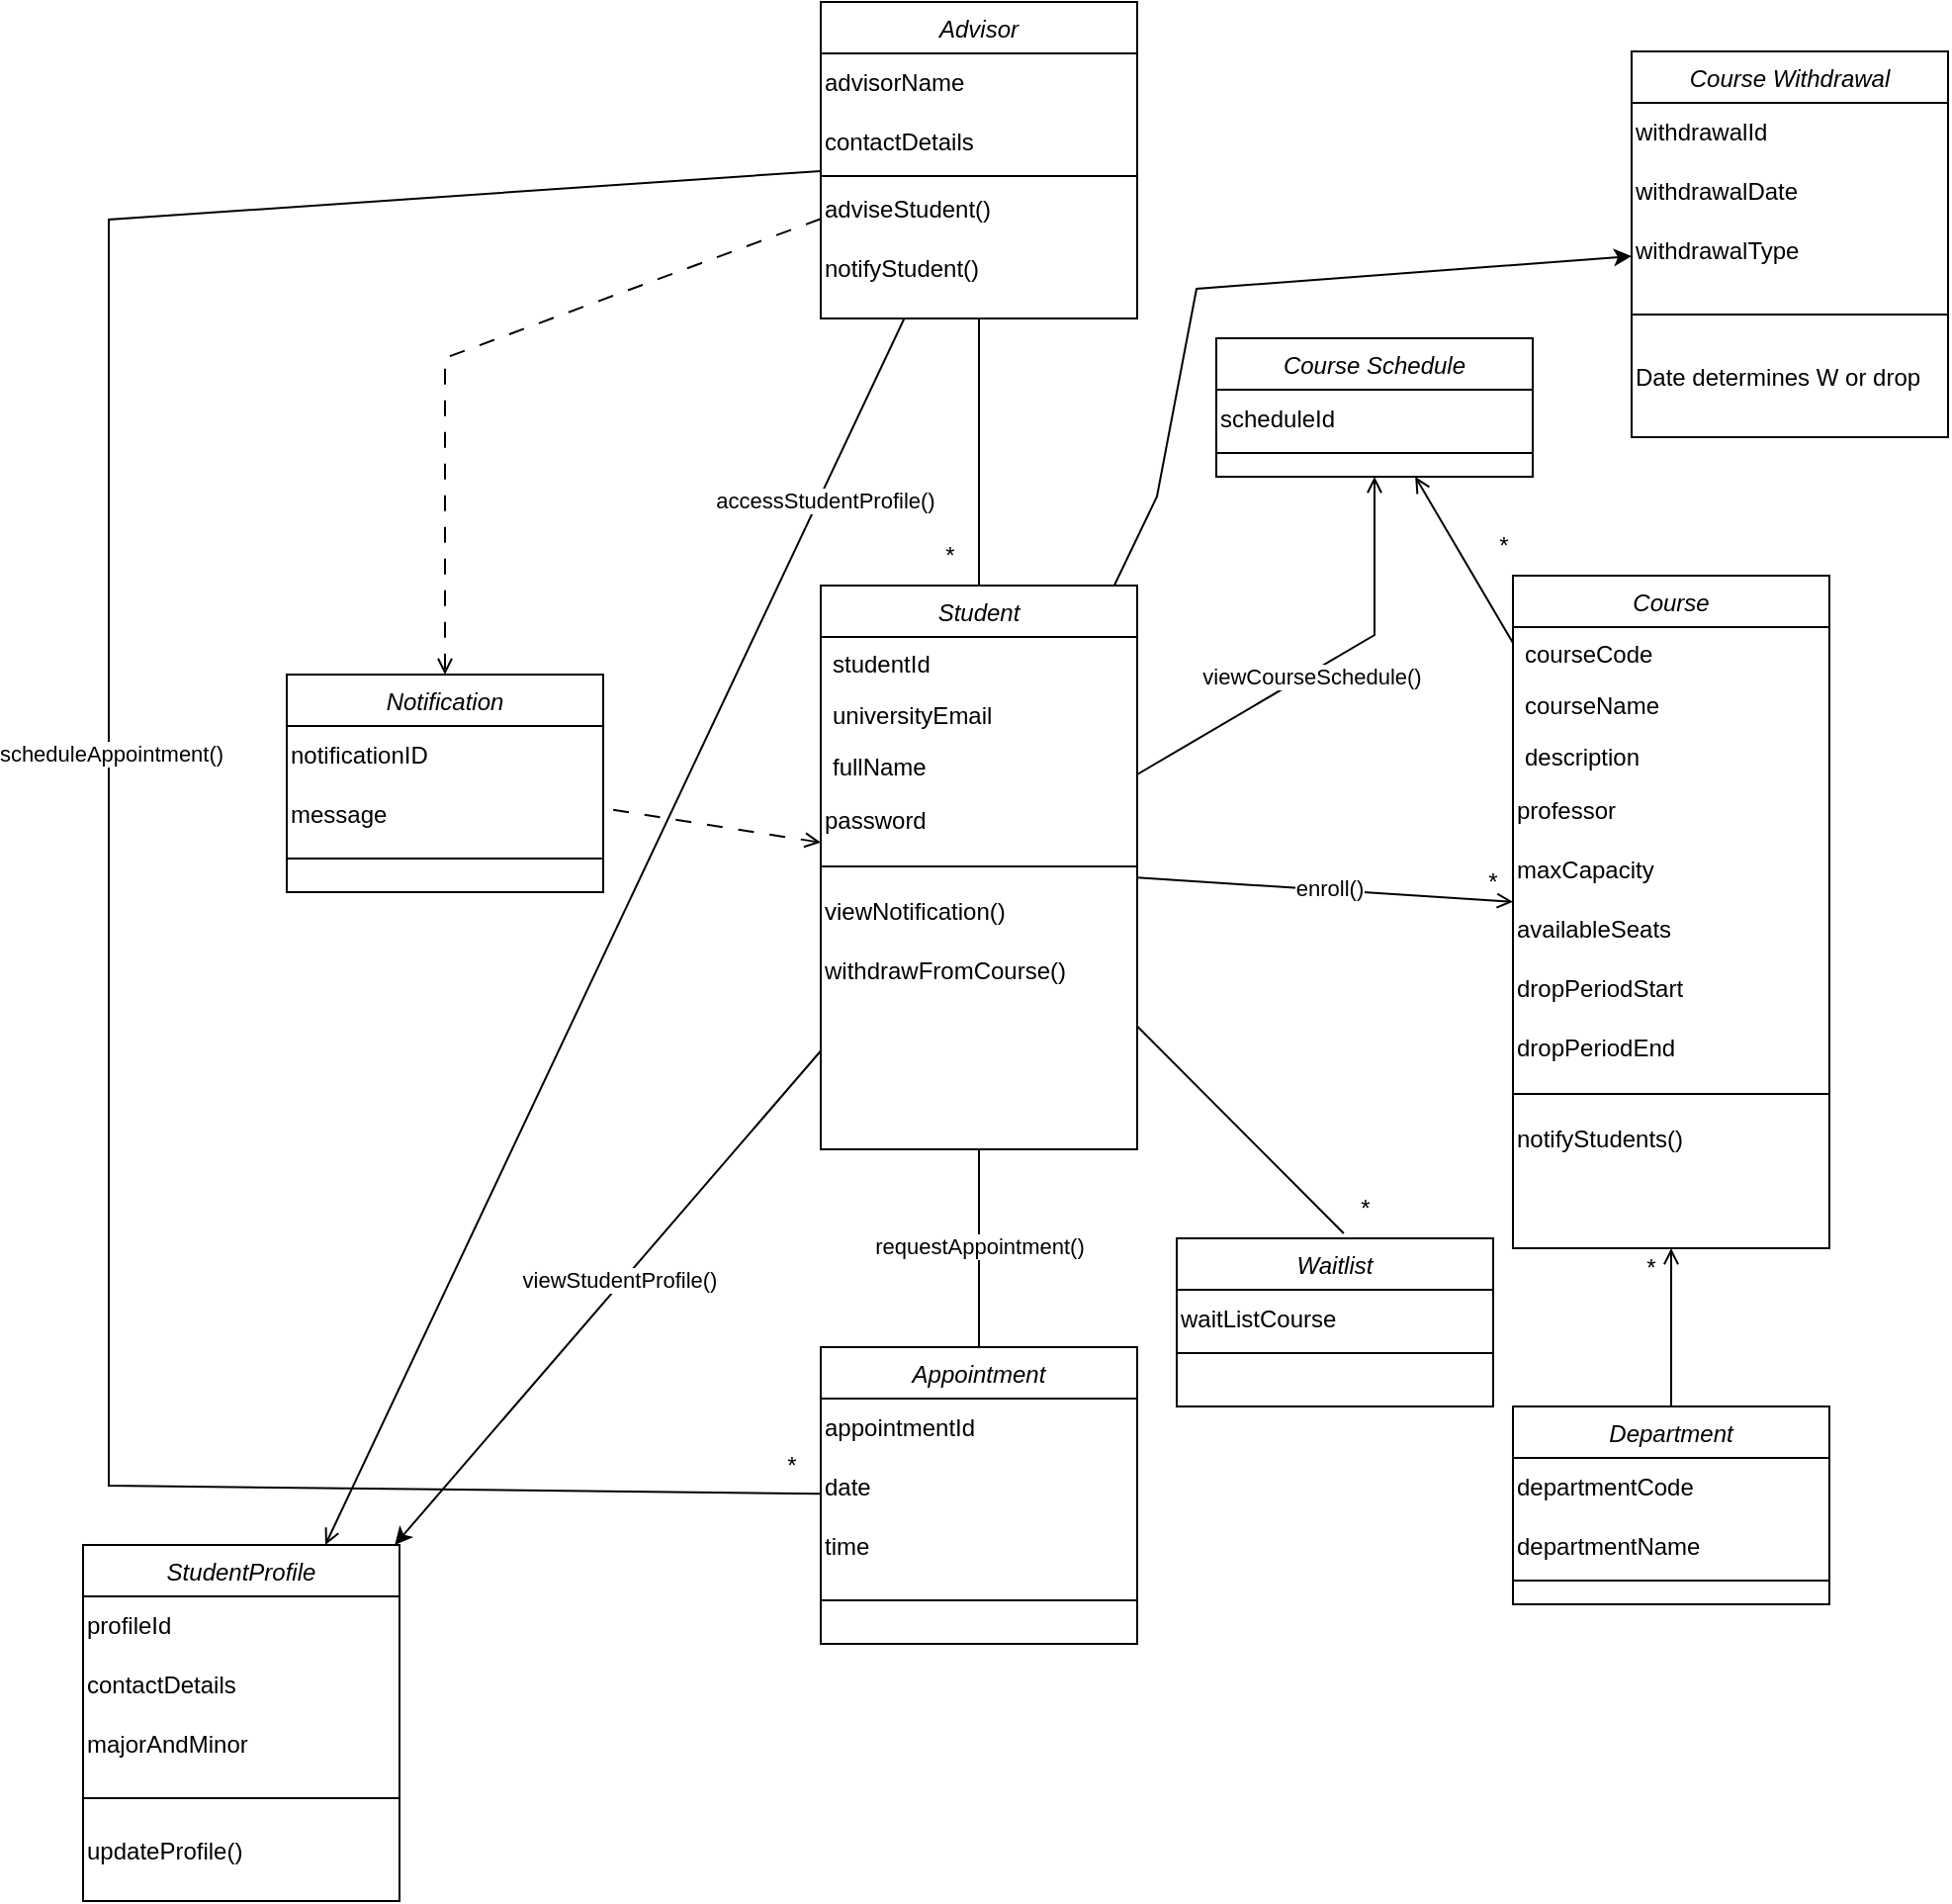 <mxfile version="22.0.3" type="github">
  <diagram id="C5RBs43oDa-KdzZeNtuy" name="Page-1">
    <mxGraphModel dx="2267" dy="2130" grid="1" gridSize="10" guides="1" tooltips="1" connect="1" arrows="1" fold="1" page="1" pageScale="1" pageWidth="827" pageHeight="1169" math="0" shadow="0">
      <root>
        <mxCell id="WIyWlLk6GJQsqaUBKTNV-0" />
        <mxCell id="WIyWlLk6GJQsqaUBKTNV-1" parent="WIyWlLk6GJQsqaUBKTNV-0" />
        <mxCell id="zkfFHV4jXpPFQw0GAbJ--0" value="Student" style="swimlane;fontStyle=2;align=center;verticalAlign=top;childLayout=stackLayout;horizontal=1;startSize=26;horizontalStack=0;resizeParent=1;resizeLast=0;collapsible=1;marginBottom=0;rounded=0;shadow=0;strokeWidth=1;" parent="WIyWlLk6GJQsqaUBKTNV-1" vertex="1">
          <mxGeometry x="-120" y="125" width="160" height="285" as="geometry">
            <mxRectangle x="230" y="140" width="160" height="26" as="alternateBounds" />
          </mxGeometry>
        </mxCell>
        <mxCell id="zkfFHV4jXpPFQw0GAbJ--1" value="studentId" style="text;align=left;verticalAlign=top;spacingLeft=4;spacingRight=4;overflow=hidden;rotatable=0;points=[[0,0.5],[1,0.5]];portConstraint=eastwest;" parent="zkfFHV4jXpPFQw0GAbJ--0" vertex="1">
          <mxGeometry y="26" width="160" height="26" as="geometry" />
        </mxCell>
        <mxCell id="zkfFHV4jXpPFQw0GAbJ--2" value="universityEmail" style="text;align=left;verticalAlign=top;spacingLeft=4;spacingRight=4;overflow=hidden;rotatable=0;points=[[0,0.5],[1,0.5]];portConstraint=eastwest;rounded=0;shadow=0;html=0;" parent="zkfFHV4jXpPFQw0GAbJ--0" vertex="1">
          <mxGeometry y="52" width="160" height="26" as="geometry" />
        </mxCell>
        <mxCell id="zkfFHV4jXpPFQw0GAbJ--3" value="fullName" style="text;align=left;verticalAlign=top;spacingLeft=4;spacingRight=4;overflow=hidden;rotatable=0;points=[[0,0.5],[1,0.5]];portConstraint=eastwest;rounded=0;shadow=0;html=0;" parent="zkfFHV4jXpPFQw0GAbJ--0" vertex="1">
          <mxGeometry y="78" width="160" height="26" as="geometry" />
        </mxCell>
        <mxCell id="_iBIzwe4cGZ4-WOvdbni-1" value="password" style="text;html=1;align=left;verticalAlign=middle;resizable=0;points=[];autosize=1;strokeColor=none;fillColor=none;" vertex="1" parent="zkfFHV4jXpPFQw0GAbJ--0">
          <mxGeometry y="104" width="160" height="30" as="geometry" />
        </mxCell>
        <mxCell id="zkfFHV4jXpPFQw0GAbJ--4" value="" style="line;html=1;strokeWidth=1;align=left;verticalAlign=middle;spacingTop=-1;spacingLeft=3;spacingRight=3;rotatable=0;labelPosition=right;points=[];portConstraint=eastwest;" parent="zkfFHV4jXpPFQw0GAbJ--0" vertex="1">
          <mxGeometry y="134" width="160" height="16" as="geometry" />
        </mxCell>
        <mxCell id="_iBIzwe4cGZ4-WOvdbni-8" value="viewNotification()" style="text;html=1;align=left;verticalAlign=middle;resizable=0;points=[];autosize=1;strokeColor=none;fillColor=none;" vertex="1" parent="zkfFHV4jXpPFQw0GAbJ--0">
          <mxGeometry y="150" width="160" height="30" as="geometry" />
        </mxCell>
        <mxCell id="_iBIzwe4cGZ4-WOvdbni-11" value="withdrawFromCourse()" style="text;html=1;align=left;verticalAlign=middle;resizable=0;points=[];autosize=1;strokeColor=none;fillColor=none;" vertex="1" parent="zkfFHV4jXpPFQw0GAbJ--0">
          <mxGeometry y="180" width="160" height="30" as="geometry" />
        </mxCell>
        <mxCell id="_iBIzwe4cGZ4-WOvdbni-12" value="Course" style="swimlane;fontStyle=2;align=center;verticalAlign=top;childLayout=stackLayout;horizontal=1;startSize=26;horizontalStack=0;resizeParent=1;resizeLast=0;collapsible=1;marginBottom=0;rounded=0;shadow=0;strokeWidth=1;" vertex="1" parent="WIyWlLk6GJQsqaUBKTNV-1">
          <mxGeometry x="230" y="120" width="160" height="340" as="geometry">
            <mxRectangle x="230" y="140" width="160" height="26" as="alternateBounds" />
          </mxGeometry>
        </mxCell>
        <mxCell id="_iBIzwe4cGZ4-WOvdbni-13" value="courseCode" style="text;align=left;verticalAlign=top;spacingLeft=4;spacingRight=4;overflow=hidden;rotatable=0;points=[[0,0.5],[1,0.5]];portConstraint=eastwest;" vertex="1" parent="_iBIzwe4cGZ4-WOvdbni-12">
          <mxGeometry y="26" width="160" height="26" as="geometry" />
        </mxCell>
        <mxCell id="_iBIzwe4cGZ4-WOvdbni-14" value="courseName" style="text;align=left;verticalAlign=top;spacingLeft=4;spacingRight=4;overflow=hidden;rotatable=0;points=[[0,0.5],[1,0.5]];portConstraint=eastwest;rounded=0;shadow=0;html=0;" vertex="1" parent="_iBIzwe4cGZ4-WOvdbni-12">
          <mxGeometry y="52" width="160" height="26" as="geometry" />
        </mxCell>
        <mxCell id="_iBIzwe4cGZ4-WOvdbni-15" value="description" style="text;align=left;verticalAlign=top;spacingLeft=4;spacingRight=4;overflow=hidden;rotatable=0;points=[[0,0.5],[1,0.5]];portConstraint=eastwest;rounded=0;shadow=0;html=0;" vertex="1" parent="_iBIzwe4cGZ4-WOvdbni-12">
          <mxGeometry y="78" width="160" height="26" as="geometry" />
        </mxCell>
        <mxCell id="_iBIzwe4cGZ4-WOvdbni-16" value="professor" style="text;html=1;align=left;verticalAlign=middle;resizable=0;points=[];autosize=1;strokeColor=none;fillColor=none;" vertex="1" parent="_iBIzwe4cGZ4-WOvdbni-12">
          <mxGeometry y="104" width="160" height="30" as="geometry" />
        </mxCell>
        <mxCell id="_iBIzwe4cGZ4-WOvdbni-23" value="maxCapacity" style="text;html=1;align=left;verticalAlign=middle;resizable=0;points=[];autosize=1;strokeColor=none;fillColor=none;" vertex="1" parent="_iBIzwe4cGZ4-WOvdbni-12">
          <mxGeometry y="134" width="160" height="30" as="geometry" />
        </mxCell>
        <mxCell id="_iBIzwe4cGZ4-WOvdbni-36" value="availableSeats" style="text;html=1;align=left;verticalAlign=middle;resizable=0;points=[];autosize=1;strokeColor=none;fillColor=none;" vertex="1" parent="_iBIzwe4cGZ4-WOvdbni-12">
          <mxGeometry y="164" width="160" height="30" as="geometry" />
        </mxCell>
        <mxCell id="_iBIzwe4cGZ4-WOvdbni-37" value="dropPeriodStart" style="text;html=1;align=left;verticalAlign=middle;resizable=0;points=[];autosize=1;strokeColor=none;fillColor=none;" vertex="1" parent="_iBIzwe4cGZ4-WOvdbni-12">
          <mxGeometry y="194" width="160" height="30" as="geometry" />
        </mxCell>
        <mxCell id="_iBIzwe4cGZ4-WOvdbni-38" value="dropPeriodEnd" style="text;html=1;align=left;verticalAlign=middle;resizable=0;points=[];autosize=1;strokeColor=none;fillColor=none;" vertex="1" parent="_iBIzwe4cGZ4-WOvdbni-12">
          <mxGeometry y="224" width="160" height="30" as="geometry" />
        </mxCell>
        <mxCell id="_iBIzwe4cGZ4-WOvdbni-17" value="" style="line;html=1;strokeWidth=1;align=left;verticalAlign=middle;spacingTop=-1;spacingLeft=3;spacingRight=3;rotatable=0;labelPosition=right;points=[];portConstraint=eastwest;" vertex="1" parent="_iBIzwe4cGZ4-WOvdbni-12">
          <mxGeometry y="254" width="160" height="16" as="geometry" />
        </mxCell>
        <mxCell id="_iBIzwe4cGZ4-WOvdbni-39" value="notifyStudents()" style="text;html=1;align=left;verticalAlign=middle;resizable=0;points=[];autosize=1;strokeColor=none;fillColor=none;" vertex="1" parent="_iBIzwe4cGZ4-WOvdbni-12">
          <mxGeometry y="270" width="160" height="30" as="geometry" />
        </mxCell>
        <mxCell id="_iBIzwe4cGZ4-WOvdbni-52" value="Department" style="swimlane;fontStyle=2;align=center;verticalAlign=top;childLayout=stackLayout;horizontal=1;startSize=26;horizontalStack=0;resizeParent=1;resizeLast=0;collapsible=1;marginBottom=0;rounded=0;shadow=0;strokeWidth=1;" vertex="1" parent="WIyWlLk6GJQsqaUBKTNV-1">
          <mxGeometry x="230" y="540" width="160" height="100" as="geometry">
            <mxRectangle x="230" y="140" width="160" height="26" as="alternateBounds" />
          </mxGeometry>
        </mxCell>
        <mxCell id="_iBIzwe4cGZ4-WOvdbni-64" value="departmentCode" style="text;html=1;align=left;verticalAlign=middle;resizable=0;points=[];autosize=1;strokeColor=none;fillColor=none;" vertex="1" parent="_iBIzwe4cGZ4-WOvdbni-52">
          <mxGeometry y="26" width="160" height="30" as="geometry" />
        </mxCell>
        <mxCell id="_iBIzwe4cGZ4-WOvdbni-66" value="departmentName" style="text;html=1;align=left;verticalAlign=middle;resizable=0;points=[];autosize=1;strokeColor=none;fillColor=none;" vertex="1" parent="_iBIzwe4cGZ4-WOvdbni-52">
          <mxGeometry y="56" width="160" height="30" as="geometry" />
        </mxCell>
        <mxCell id="_iBIzwe4cGZ4-WOvdbni-57" value="" style="line;html=1;strokeWidth=1;align=left;verticalAlign=middle;spacingTop=-1;spacingLeft=3;spacingRight=3;rotatable=0;labelPosition=right;points=[];portConstraint=eastwest;" vertex="1" parent="_iBIzwe4cGZ4-WOvdbni-52">
          <mxGeometry y="86" width="160" height="4" as="geometry" />
        </mxCell>
        <mxCell id="_iBIzwe4cGZ4-WOvdbni-68" value="Waitlist" style="swimlane;fontStyle=2;align=center;verticalAlign=top;childLayout=stackLayout;horizontal=1;startSize=26;horizontalStack=0;resizeParent=1;resizeLast=0;collapsible=1;marginBottom=0;rounded=0;shadow=0;strokeWidth=1;" vertex="1" parent="WIyWlLk6GJQsqaUBKTNV-1">
          <mxGeometry x="60" y="455" width="160" height="85" as="geometry">
            <mxRectangle x="230" y="140" width="160" height="26" as="alternateBounds" />
          </mxGeometry>
        </mxCell>
        <mxCell id="_iBIzwe4cGZ4-WOvdbni-69" value="waitListCourse" style="text;html=1;align=left;verticalAlign=middle;resizable=0;points=[];autosize=1;strokeColor=none;fillColor=none;" vertex="1" parent="_iBIzwe4cGZ4-WOvdbni-68">
          <mxGeometry y="26" width="160" height="30" as="geometry" />
        </mxCell>
        <mxCell id="_iBIzwe4cGZ4-WOvdbni-71" value="" style="line;html=1;strokeWidth=1;align=left;verticalAlign=middle;spacingTop=-1;spacingLeft=3;spacingRight=3;rotatable=0;labelPosition=right;points=[];portConstraint=eastwest;" vertex="1" parent="_iBIzwe4cGZ4-WOvdbni-68">
          <mxGeometry y="56" width="160" height="4" as="geometry" />
        </mxCell>
        <mxCell id="_iBIzwe4cGZ4-WOvdbni-73" value="Advisor" style="swimlane;fontStyle=2;align=center;verticalAlign=top;childLayout=stackLayout;horizontal=1;startSize=26;horizontalStack=0;resizeParent=1;resizeLast=0;collapsible=1;marginBottom=0;rounded=0;shadow=0;strokeWidth=1;" vertex="1" parent="WIyWlLk6GJQsqaUBKTNV-1">
          <mxGeometry x="-120" y="-170" width="160" height="160" as="geometry">
            <mxRectangle x="230" y="140" width="160" height="26" as="alternateBounds" />
          </mxGeometry>
        </mxCell>
        <mxCell id="_iBIzwe4cGZ4-WOvdbni-74" value="advisorName" style="text;html=1;align=left;verticalAlign=middle;resizable=0;points=[];autosize=1;strokeColor=none;fillColor=none;" vertex="1" parent="_iBIzwe4cGZ4-WOvdbni-73">
          <mxGeometry y="26" width="160" height="30" as="geometry" />
        </mxCell>
        <mxCell id="_iBIzwe4cGZ4-WOvdbni-75" value="contactDetails" style="text;html=1;align=left;verticalAlign=middle;resizable=0;points=[];autosize=1;strokeColor=none;fillColor=none;" vertex="1" parent="_iBIzwe4cGZ4-WOvdbni-73">
          <mxGeometry y="56" width="160" height="30" as="geometry" />
        </mxCell>
        <mxCell id="_iBIzwe4cGZ4-WOvdbni-76" value="" style="line;html=1;strokeWidth=1;align=left;verticalAlign=middle;spacingTop=-1;spacingLeft=3;spacingRight=3;rotatable=0;labelPosition=right;points=[];portConstraint=eastwest;" vertex="1" parent="_iBIzwe4cGZ4-WOvdbni-73">
          <mxGeometry y="86" width="160" height="4" as="geometry" />
        </mxCell>
        <mxCell id="_iBIzwe4cGZ4-WOvdbni-77" value="adviseStudent()" style="text;html=1;align=left;verticalAlign=middle;resizable=0;points=[];autosize=1;strokeColor=none;fillColor=none;" vertex="1" parent="_iBIzwe4cGZ4-WOvdbni-73">
          <mxGeometry y="90" width="160" height="30" as="geometry" />
        </mxCell>
        <mxCell id="_iBIzwe4cGZ4-WOvdbni-79" value="notifyStudent()" style="text;html=1;align=left;verticalAlign=middle;resizable=0;points=[];autosize=1;strokeColor=none;fillColor=none;" vertex="1" parent="_iBIzwe4cGZ4-WOvdbni-73">
          <mxGeometry y="120" width="160" height="30" as="geometry" />
        </mxCell>
        <mxCell id="_iBIzwe4cGZ4-WOvdbni-81" value="Appointment" style="swimlane;fontStyle=2;align=center;verticalAlign=top;childLayout=stackLayout;horizontal=1;startSize=26;horizontalStack=0;resizeParent=1;resizeLast=0;collapsible=1;marginBottom=0;rounded=0;shadow=0;strokeWidth=1;" vertex="1" parent="WIyWlLk6GJQsqaUBKTNV-1">
          <mxGeometry x="-120" y="510" width="160" height="150" as="geometry">
            <mxRectangle x="230" y="140" width="160" height="26" as="alternateBounds" />
          </mxGeometry>
        </mxCell>
        <mxCell id="_iBIzwe4cGZ4-WOvdbni-82" value="appointmentId" style="text;html=1;align=left;verticalAlign=middle;resizable=0;points=[];autosize=1;strokeColor=none;fillColor=none;" vertex="1" parent="_iBIzwe4cGZ4-WOvdbni-81">
          <mxGeometry y="26" width="160" height="30" as="geometry" />
        </mxCell>
        <mxCell id="_iBIzwe4cGZ4-WOvdbni-83" value="date" style="text;html=1;align=left;verticalAlign=middle;resizable=0;points=[];autosize=1;strokeColor=none;fillColor=none;" vertex="1" parent="_iBIzwe4cGZ4-WOvdbni-81">
          <mxGeometry y="56" width="160" height="30" as="geometry" />
        </mxCell>
        <mxCell id="_iBIzwe4cGZ4-WOvdbni-86" value="time" style="text;html=1;align=left;verticalAlign=middle;resizable=0;points=[];autosize=1;strokeColor=none;fillColor=none;" vertex="1" parent="_iBIzwe4cGZ4-WOvdbni-81">
          <mxGeometry y="86" width="160" height="30" as="geometry" />
        </mxCell>
        <mxCell id="_iBIzwe4cGZ4-WOvdbni-84" value="" style="line;html=1;strokeWidth=1;align=left;verticalAlign=middle;spacingTop=-1;spacingLeft=3;spacingRight=3;rotatable=0;labelPosition=right;points=[];portConstraint=eastwest;" vertex="1" parent="_iBIzwe4cGZ4-WOvdbni-81">
          <mxGeometry y="116" width="160" height="24" as="geometry" />
        </mxCell>
        <mxCell id="_iBIzwe4cGZ4-WOvdbni-88" value="Course Schedule" style="swimlane;fontStyle=2;align=center;verticalAlign=top;childLayout=stackLayout;horizontal=1;startSize=26;horizontalStack=0;resizeParent=1;resizeLast=0;collapsible=1;marginBottom=0;rounded=0;shadow=0;strokeWidth=1;" vertex="1" parent="WIyWlLk6GJQsqaUBKTNV-1">
          <mxGeometry x="80" width="160" height="70" as="geometry">
            <mxRectangle x="230" y="140" width="160" height="26" as="alternateBounds" />
          </mxGeometry>
        </mxCell>
        <mxCell id="_iBIzwe4cGZ4-WOvdbni-89" value="scheduleId" style="text;html=1;align=left;verticalAlign=middle;resizable=0;points=[];autosize=1;strokeColor=none;fillColor=none;" vertex="1" parent="_iBIzwe4cGZ4-WOvdbni-88">
          <mxGeometry y="26" width="160" height="30" as="geometry" />
        </mxCell>
        <mxCell id="_iBIzwe4cGZ4-WOvdbni-91" value="" style="line;html=1;strokeWidth=1;align=left;verticalAlign=middle;spacingTop=-1;spacingLeft=3;spacingRight=3;rotatable=0;labelPosition=right;points=[];portConstraint=eastwest;" vertex="1" parent="_iBIzwe4cGZ4-WOvdbni-88">
          <mxGeometry y="56" width="160" height="4" as="geometry" />
        </mxCell>
        <mxCell id="_iBIzwe4cGZ4-WOvdbni-93" value="Notification" style="swimlane;fontStyle=2;align=center;verticalAlign=top;childLayout=stackLayout;horizontal=1;startSize=26;horizontalStack=0;resizeParent=1;resizeLast=0;collapsible=1;marginBottom=0;rounded=0;shadow=0;strokeWidth=1;" vertex="1" parent="WIyWlLk6GJQsqaUBKTNV-1">
          <mxGeometry x="-390" y="170" width="160" height="110" as="geometry">
            <mxRectangle x="230" y="140" width="160" height="26" as="alternateBounds" />
          </mxGeometry>
        </mxCell>
        <mxCell id="_iBIzwe4cGZ4-WOvdbni-94" value="notificationID" style="text;html=1;align=left;verticalAlign=middle;resizable=0;points=[];autosize=1;strokeColor=none;fillColor=none;" vertex="1" parent="_iBIzwe4cGZ4-WOvdbni-93">
          <mxGeometry y="26" width="160" height="30" as="geometry" />
        </mxCell>
        <mxCell id="_iBIzwe4cGZ4-WOvdbni-95" value="message" style="text;html=1;align=left;verticalAlign=middle;resizable=0;points=[];autosize=1;strokeColor=none;fillColor=none;" vertex="1" parent="_iBIzwe4cGZ4-WOvdbni-93">
          <mxGeometry y="56" width="160" height="30" as="geometry" />
        </mxCell>
        <mxCell id="_iBIzwe4cGZ4-WOvdbni-96" value="" style="line;html=1;strokeWidth=1;align=left;verticalAlign=middle;spacingTop=-1;spacingLeft=3;spacingRight=3;rotatable=0;labelPosition=right;points=[];portConstraint=eastwest;" vertex="1" parent="_iBIzwe4cGZ4-WOvdbni-93">
          <mxGeometry y="86" width="160" height="14" as="geometry" />
        </mxCell>
        <mxCell id="_iBIzwe4cGZ4-WOvdbni-99" value="StudentProfile" style="swimlane;fontStyle=2;align=center;verticalAlign=top;childLayout=stackLayout;horizontal=1;startSize=26;horizontalStack=0;resizeParent=1;resizeLast=0;collapsible=1;marginBottom=0;rounded=0;shadow=0;strokeWidth=1;" vertex="1" parent="WIyWlLk6GJQsqaUBKTNV-1">
          <mxGeometry x="-493" y="610" width="160" height="180" as="geometry">
            <mxRectangle x="230" y="140" width="160" height="26" as="alternateBounds" />
          </mxGeometry>
        </mxCell>
        <mxCell id="_iBIzwe4cGZ4-WOvdbni-100" value="profileId" style="text;html=1;align=left;verticalAlign=middle;resizable=0;points=[];autosize=1;strokeColor=none;fillColor=none;" vertex="1" parent="_iBIzwe4cGZ4-WOvdbni-99">
          <mxGeometry y="26" width="160" height="30" as="geometry" />
        </mxCell>
        <mxCell id="_iBIzwe4cGZ4-WOvdbni-101" value="contactDetails" style="text;html=1;align=left;verticalAlign=middle;resizable=0;points=[];autosize=1;strokeColor=none;fillColor=none;" vertex="1" parent="_iBIzwe4cGZ4-WOvdbni-99">
          <mxGeometry y="56" width="160" height="30" as="geometry" />
        </mxCell>
        <mxCell id="_iBIzwe4cGZ4-WOvdbni-107" value="majorAndMinor" style="text;html=1;align=left;verticalAlign=middle;resizable=0;points=[];autosize=1;strokeColor=none;fillColor=none;" vertex="1" parent="_iBIzwe4cGZ4-WOvdbni-99">
          <mxGeometry y="86" width="160" height="30" as="geometry" />
        </mxCell>
        <mxCell id="_iBIzwe4cGZ4-WOvdbni-102" value="" style="line;html=1;strokeWidth=1;align=left;verticalAlign=middle;spacingTop=-1;spacingLeft=3;spacingRight=3;rotatable=0;labelPosition=right;points=[];portConstraint=eastwest;" vertex="1" parent="_iBIzwe4cGZ4-WOvdbni-99">
          <mxGeometry y="116" width="160" height="24" as="geometry" />
        </mxCell>
        <mxCell id="_iBIzwe4cGZ4-WOvdbni-109" value="updateProfile()" style="text;html=1;align=left;verticalAlign=middle;resizable=0;points=[];autosize=1;strokeColor=none;fillColor=none;" vertex="1" parent="_iBIzwe4cGZ4-WOvdbni-99">
          <mxGeometry y="140" width="160" height="30" as="geometry" />
        </mxCell>
        <mxCell id="_iBIzwe4cGZ4-WOvdbni-110" value="" style="endArrow=open;html=1;rounded=0;endFill=0;" edge="1" parent="WIyWlLk6GJQsqaUBKTNV-1" source="zkfFHV4jXpPFQw0GAbJ--0" target="_iBIzwe4cGZ4-WOvdbni-12">
          <mxGeometry width="50" height="50" relative="1" as="geometry">
            <mxPoint x="80" y="230" as="sourcePoint" />
            <mxPoint x="220" y="290" as="targetPoint" />
          </mxGeometry>
        </mxCell>
        <mxCell id="_iBIzwe4cGZ4-WOvdbni-154" value="enroll()" style="edgeLabel;html=1;align=center;verticalAlign=middle;resizable=0;points=[];" vertex="1" connectable="0" parent="_iBIzwe4cGZ4-WOvdbni-110">
          <mxGeometry x="0.016" y="1" relative="1" as="geometry">
            <mxPoint as="offset" />
          </mxGeometry>
        </mxCell>
        <mxCell id="_iBIzwe4cGZ4-WOvdbni-111" value="" style="endArrow=none;html=1;rounded=0;endFill=0;" edge="1" parent="WIyWlLk6GJQsqaUBKTNV-1" source="zkfFHV4jXpPFQw0GAbJ--0" target="_iBIzwe4cGZ4-WOvdbni-81">
          <mxGeometry width="50" height="50" relative="1" as="geometry">
            <mxPoint x="190" y="670" as="sourcePoint" />
            <mxPoint x="240" y="620" as="targetPoint" />
          </mxGeometry>
        </mxCell>
        <mxCell id="_iBIzwe4cGZ4-WOvdbni-146" value="requestAppointment()" style="edgeLabel;html=1;align=center;verticalAlign=middle;resizable=0;points=[];" vertex="1" connectable="0" parent="_iBIzwe4cGZ4-WOvdbni-111">
          <mxGeometry x="-0.027" relative="1" as="geometry">
            <mxPoint as="offset" />
          </mxGeometry>
        </mxCell>
        <mxCell id="_iBIzwe4cGZ4-WOvdbni-112" value="*" style="text;html=1;strokeColor=none;fillColor=none;align=center;verticalAlign=middle;whiteSpace=wrap;rounded=0;" vertex="1" parent="WIyWlLk6GJQsqaUBKTNV-1">
          <mxGeometry x="190" y="260" width="60" height="30" as="geometry" />
        </mxCell>
        <mxCell id="_iBIzwe4cGZ4-WOvdbni-113" value="" style="endArrow=none;html=1;rounded=0;dashed=1;endFill=0;dashPattern=8 8;startArrow=open;startFill=0;" edge="1" parent="WIyWlLk6GJQsqaUBKTNV-1" source="zkfFHV4jXpPFQw0GAbJ--0" target="_iBIzwe4cGZ4-WOvdbni-93">
          <mxGeometry width="50" height="50" relative="1" as="geometry">
            <mxPoint x="190" y="530" as="sourcePoint" />
            <mxPoint x="240" y="480" as="targetPoint" />
          </mxGeometry>
        </mxCell>
        <mxCell id="_iBIzwe4cGZ4-WOvdbni-114" value="" style="endArrow=none;html=1;rounded=0;endFill=0;" edge="1" parent="WIyWlLk6GJQsqaUBKTNV-1" source="zkfFHV4jXpPFQw0GAbJ--0" target="_iBIzwe4cGZ4-WOvdbni-73">
          <mxGeometry width="50" height="50" relative="1" as="geometry">
            <mxPoint x="130" y="280" as="sourcePoint" />
            <mxPoint x="100" y="30" as="targetPoint" />
          </mxGeometry>
        </mxCell>
        <mxCell id="_iBIzwe4cGZ4-WOvdbni-115" value="" style="endArrow=open;html=1;rounded=0;endFill=0;" edge="1" parent="WIyWlLk6GJQsqaUBKTNV-1" source="zkfFHV4jXpPFQw0GAbJ--0" target="_iBIzwe4cGZ4-WOvdbni-88">
          <mxGeometry width="50" height="50" relative="1" as="geometry">
            <mxPoint x="-30" y="135" as="sourcePoint" />
            <mxPoint x="-30" y="60" as="targetPoint" />
            <Array as="points">
              <mxPoint x="160" y="150" />
            </Array>
          </mxGeometry>
        </mxCell>
        <mxCell id="_iBIzwe4cGZ4-WOvdbni-152" value="viewCourseSchedule()" style="edgeLabel;html=1;align=center;verticalAlign=middle;resizable=0;points=[];" vertex="1" connectable="0" parent="_iBIzwe4cGZ4-WOvdbni-115">
          <mxGeometry x="-0.077" y="-2" relative="1" as="geometry">
            <mxPoint as="offset" />
          </mxGeometry>
        </mxCell>
        <mxCell id="_iBIzwe4cGZ4-WOvdbni-116" value="*" style="text;html=1;align=center;verticalAlign=middle;resizable=0;points=[];autosize=1;strokeColor=none;fillColor=none;" vertex="1" parent="WIyWlLk6GJQsqaUBKTNV-1">
          <mxGeometry x="-70" y="95" width="30" height="30" as="geometry" />
        </mxCell>
        <mxCell id="_iBIzwe4cGZ4-WOvdbni-118" value="" style="endArrow=open;html=1;rounded=0;endFill=0;" edge="1" parent="WIyWlLk6GJQsqaUBKTNV-1" source="_iBIzwe4cGZ4-WOvdbni-52" target="_iBIzwe4cGZ4-WOvdbni-12">
          <mxGeometry width="50" height="50" relative="1" as="geometry">
            <mxPoint x="50" y="300" as="sourcePoint" />
            <mxPoint x="240" y="300" as="targetPoint" />
          </mxGeometry>
        </mxCell>
        <mxCell id="_iBIzwe4cGZ4-WOvdbni-119" value="*" style="text;html=1;strokeColor=none;fillColor=none;align=center;verticalAlign=middle;whiteSpace=wrap;rounded=0;" vertex="1" parent="WIyWlLk6GJQsqaUBKTNV-1">
          <mxGeometry x="270" y="455" width="60" height="30" as="geometry" />
        </mxCell>
        <mxCell id="_iBIzwe4cGZ4-WOvdbni-122" value="" style="endArrow=none;html=1;rounded=0;endFill=0;startArrow=none;startFill=0;" edge="1" parent="WIyWlLk6GJQsqaUBKTNV-1" target="zkfFHV4jXpPFQw0GAbJ--0">
          <mxGeometry width="50" height="50" relative="1" as="geometry">
            <mxPoint x="144.454" y="452.5" as="sourcePoint" />
            <mxPoint x="135.55" y="127.5" as="targetPoint" />
          </mxGeometry>
        </mxCell>
        <mxCell id="_iBIzwe4cGZ4-WOvdbni-124" value="*" style="text;html=1;align=center;verticalAlign=middle;resizable=0;points=[];autosize=1;strokeColor=none;fillColor=none;" vertex="1" parent="WIyWlLk6GJQsqaUBKTNV-1">
          <mxGeometry x="140" y="425" width="30" height="30" as="geometry" />
        </mxCell>
        <mxCell id="_iBIzwe4cGZ4-WOvdbni-125" value="" style="endArrow=none;html=1;rounded=0;endFill=0;startArrow=none;startFill=0;" edge="1" parent="WIyWlLk6GJQsqaUBKTNV-1" source="_iBIzwe4cGZ4-WOvdbni-81" target="_iBIzwe4cGZ4-WOvdbni-73">
          <mxGeometry width="50" height="50" relative="1" as="geometry">
            <mxPoint x="-490" y="740" as="sourcePoint" />
            <mxPoint x="130" y="280" as="targetPoint" />
            <Array as="points">
              <mxPoint x="-480" y="580" />
              <mxPoint x="-480" y="-60" />
            </Array>
          </mxGeometry>
        </mxCell>
        <mxCell id="_iBIzwe4cGZ4-WOvdbni-148" value="scheduleAppointment()" style="edgeLabel;html=1;align=center;verticalAlign=middle;resizable=0;points=[];" vertex="1" connectable="0" parent="_iBIzwe4cGZ4-WOvdbni-125">
          <mxGeometry x="0.075" y="-1" relative="1" as="geometry">
            <mxPoint y="1" as="offset" />
          </mxGeometry>
        </mxCell>
        <mxCell id="_iBIzwe4cGZ4-WOvdbni-127" value="*" style="text;html=1;align=center;verticalAlign=middle;resizable=0;points=[];autosize=1;strokeColor=none;fillColor=none;" vertex="1" parent="WIyWlLk6GJQsqaUBKTNV-1">
          <mxGeometry x="-150" y="555" width="30" height="30" as="geometry" />
        </mxCell>
        <mxCell id="_iBIzwe4cGZ4-WOvdbni-128" value="" style="endArrow=open;html=1;rounded=0;dashed=1;dashPattern=8 8;endFill=0;" edge="1" parent="WIyWlLk6GJQsqaUBKTNV-1" source="_iBIzwe4cGZ4-WOvdbni-73" target="_iBIzwe4cGZ4-WOvdbni-93">
          <mxGeometry width="50" height="50" relative="1" as="geometry">
            <mxPoint x="-170" y="10" as="sourcePoint" />
            <mxPoint x="-370" y="-30" as="targetPoint" />
            <Array as="points">
              <mxPoint x="-310" y="10" />
            </Array>
          </mxGeometry>
        </mxCell>
        <mxCell id="_iBIzwe4cGZ4-WOvdbni-129" value="" style="endArrow=classic;html=1;rounded=0;" edge="1" parent="WIyWlLk6GJQsqaUBKTNV-1" source="zkfFHV4jXpPFQw0GAbJ--0" target="_iBIzwe4cGZ4-WOvdbni-99">
          <mxGeometry width="50" height="50" relative="1" as="geometry">
            <mxPoint x="70" y="480" as="sourcePoint" />
            <mxPoint x="120" y="430" as="targetPoint" />
          </mxGeometry>
        </mxCell>
        <mxCell id="_iBIzwe4cGZ4-WOvdbni-144" value="viewStudentProfile()" style="edgeLabel;html=1;align=center;verticalAlign=middle;resizable=0;points=[];" vertex="1" connectable="0" parent="_iBIzwe4cGZ4-WOvdbni-129">
          <mxGeometry x="-0.064" y="-2" relative="1" as="geometry">
            <mxPoint as="offset" />
          </mxGeometry>
        </mxCell>
        <mxCell id="_iBIzwe4cGZ4-WOvdbni-130" value="" style="endArrow=open;html=1;rounded=0;endFill=0;" edge="1" parent="WIyWlLk6GJQsqaUBKTNV-1" source="_iBIzwe4cGZ4-WOvdbni-12" target="_iBIzwe4cGZ4-WOvdbni-88">
          <mxGeometry width="50" height="50" relative="1" as="geometry">
            <mxPoint x="70" y="310" as="sourcePoint" />
            <mxPoint x="120" y="260" as="targetPoint" />
          </mxGeometry>
        </mxCell>
        <mxCell id="_iBIzwe4cGZ4-WOvdbni-131" value="*" style="text;html=1;align=center;verticalAlign=middle;resizable=0;points=[];autosize=1;strokeColor=none;fillColor=none;" vertex="1" parent="WIyWlLk6GJQsqaUBKTNV-1">
          <mxGeometry x="210" y="90" width="30" height="30" as="geometry" />
        </mxCell>
        <mxCell id="_iBIzwe4cGZ4-WOvdbni-132" value="Course Withdrawal" style="swimlane;fontStyle=2;align=center;verticalAlign=top;childLayout=stackLayout;horizontal=1;startSize=26;horizontalStack=0;resizeParent=1;resizeLast=0;collapsible=1;marginBottom=0;rounded=0;shadow=0;strokeWidth=1;" vertex="1" parent="WIyWlLk6GJQsqaUBKTNV-1">
          <mxGeometry x="290" y="-145" width="160" height="195" as="geometry">
            <mxRectangle x="230" y="140" width="160" height="26" as="alternateBounds" />
          </mxGeometry>
        </mxCell>
        <mxCell id="_iBIzwe4cGZ4-WOvdbni-133" value="withdrawalId" style="text;html=1;align=left;verticalAlign=middle;resizable=0;points=[];autosize=1;strokeColor=none;fillColor=none;" vertex="1" parent="_iBIzwe4cGZ4-WOvdbni-132">
          <mxGeometry y="26" width="160" height="30" as="geometry" />
        </mxCell>
        <mxCell id="_iBIzwe4cGZ4-WOvdbni-135" value="withdrawalDate" style="text;html=1;align=left;verticalAlign=middle;resizable=0;points=[];autosize=1;strokeColor=none;fillColor=none;" vertex="1" parent="_iBIzwe4cGZ4-WOvdbni-132">
          <mxGeometry y="56" width="160" height="30" as="geometry" />
        </mxCell>
        <mxCell id="_iBIzwe4cGZ4-WOvdbni-136" value="withdrawalType" style="text;html=1;align=left;verticalAlign=middle;resizable=0;points=[];autosize=1;strokeColor=none;fillColor=none;" vertex="1" parent="_iBIzwe4cGZ4-WOvdbni-132">
          <mxGeometry y="86" width="160" height="30" as="geometry" />
        </mxCell>
        <mxCell id="_iBIzwe4cGZ4-WOvdbni-134" value="" style="line;html=1;strokeWidth=1;align=left;verticalAlign=middle;spacingTop=-1;spacingLeft=3;spacingRight=3;rotatable=0;labelPosition=right;points=[];portConstraint=eastwest;" vertex="1" parent="_iBIzwe4cGZ4-WOvdbni-132">
          <mxGeometry y="116" width="160" height="34" as="geometry" />
        </mxCell>
        <mxCell id="_iBIzwe4cGZ4-WOvdbni-138" value="Date determines W or drop" style="text;html=1;align=left;verticalAlign=middle;resizable=0;points=[];autosize=1;strokeColor=none;fillColor=none;" vertex="1" parent="_iBIzwe4cGZ4-WOvdbni-132">
          <mxGeometry y="150" width="160" height="30" as="geometry" />
        </mxCell>
        <mxCell id="_iBIzwe4cGZ4-WOvdbni-137" value="" style="endArrow=classic;html=1;rounded=0;" edge="1" parent="WIyWlLk6GJQsqaUBKTNV-1" source="zkfFHV4jXpPFQw0GAbJ--0" target="_iBIzwe4cGZ4-WOvdbni-132">
          <mxGeometry width="50" height="50" relative="1" as="geometry">
            <mxPoint x="20" y="110" as="sourcePoint" />
            <mxPoint x="60" y="-180" as="targetPoint" />
            <Array as="points">
              <mxPoint x="50" y="80" />
              <mxPoint x="70" y="-25" />
            </Array>
          </mxGeometry>
        </mxCell>
        <mxCell id="_iBIzwe4cGZ4-WOvdbni-140" value="" style="endArrow=open;html=1;rounded=0;endFill=0;" edge="1" parent="WIyWlLk6GJQsqaUBKTNV-1" source="_iBIzwe4cGZ4-WOvdbni-73" target="_iBIzwe4cGZ4-WOvdbni-99">
          <mxGeometry width="50" height="50" relative="1" as="geometry">
            <mxPoint x="-180" y="20" as="sourcePoint" />
            <mxPoint x="130" y="240" as="targetPoint" />
          </mxGeometry>
        </mxCell>
        <mxCell id="_iBIzwe4cGZ4-WOvdbni-143" value="accessStudentProfile()" style="edgeLabel;html=1;align=center;verticalAlign=middle;resizable=0;points=[];" vertex="1" connectable="0" parent="_iBIzwe4cGZ4-WOvdbni-140">
          <mxGeometry x="-0.709" y="3" relative="1" as="geometry">
            <mxPoint as="offset" />
          </mxGeometry>
        </mxCell>
      </root>
    </mxGraphModel>
  </diagram>
</mxfile>
